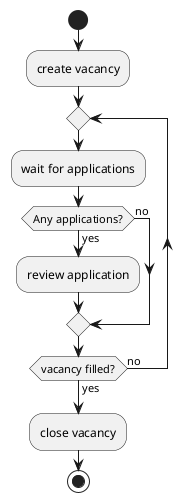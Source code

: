 @startuml

start

:create vacancy;

repeat
:wait for applications;

if (Any applications?) then (yes)
  :review application;
else (no)
endif 
repeat while (vacancy filled?) is (no) not (yes)

:close vacancy;

stop

@enduml

